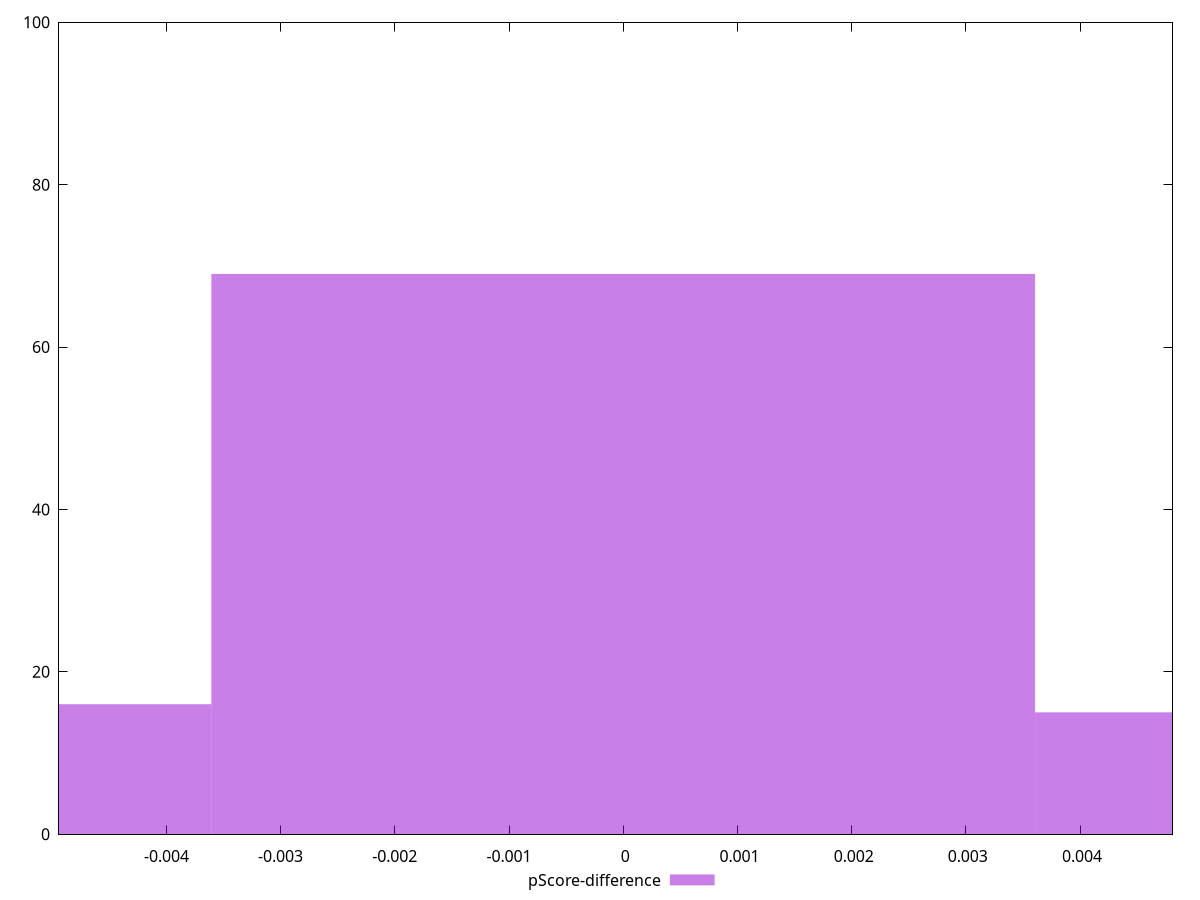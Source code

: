 reset

$pScoreDifference <<EOF
0 69
-0.007212416392823791 16
0.007212416392823791 15
EOF

set key outside below
set boxwidth 0.007212416392823791
set xrange [-0.004940324959027964:0.004809267459518041]
set yrange [0:100]
set trange [0:100]
set style fill transparent solid 0.5 noborder
set terminal svg size 640, 490 enhanced background rgb 'white'
set output "reports/report_00030_2021-02-24T20-42-31.540Z/first-meaningful-paint/samples/astro/pScore-difference/histogram.svg"

plot $pScoreDifference title "pScore-difference" with boxes

reset
